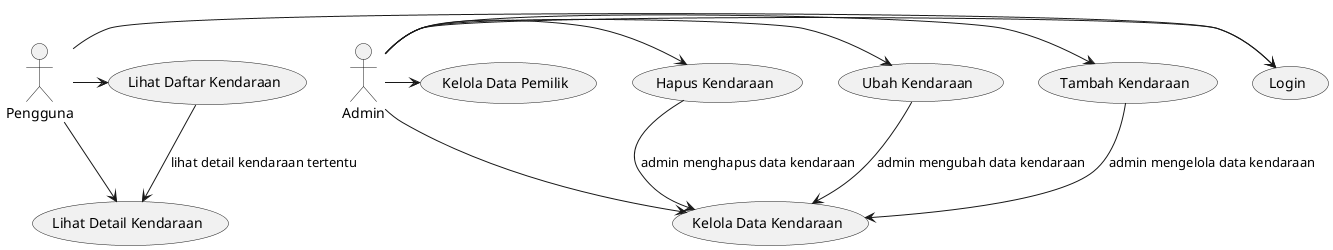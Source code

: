 @startuml usecase
actor Pengguna
actor Admin

Pengguna -> (Login)
Admin -> (Login)

Pengguna -> (Lihat Daftar Kendaraan)
Pengguna -> (Lihat Detail Kendaraan)

Admin -> (Tambah Kendaraan)
Admin -> (Ubah Kendaraan)
Admin -> (Hapus Kendaraan)
Admin -> (Kelola Data Kendaraan)
Admin -> (Kelola Data Pemilik)

(Lihat Daftar Kendaraan) --> (Lihat Detail Kendaraan) : lihat detail kendaraan tertentu
(Tambah Kendaraan) --> (Kelola Data Kendaraan) : admin mengelola data kendaraan
(Ubah Kendaraan) --> (Kelola Data Kendaraan) : admin mengubah data kendaraan
(Hapus Kendaraan) --> (Kelola Data Kendaraan) : admin menghapus data kendaraan

@enduml